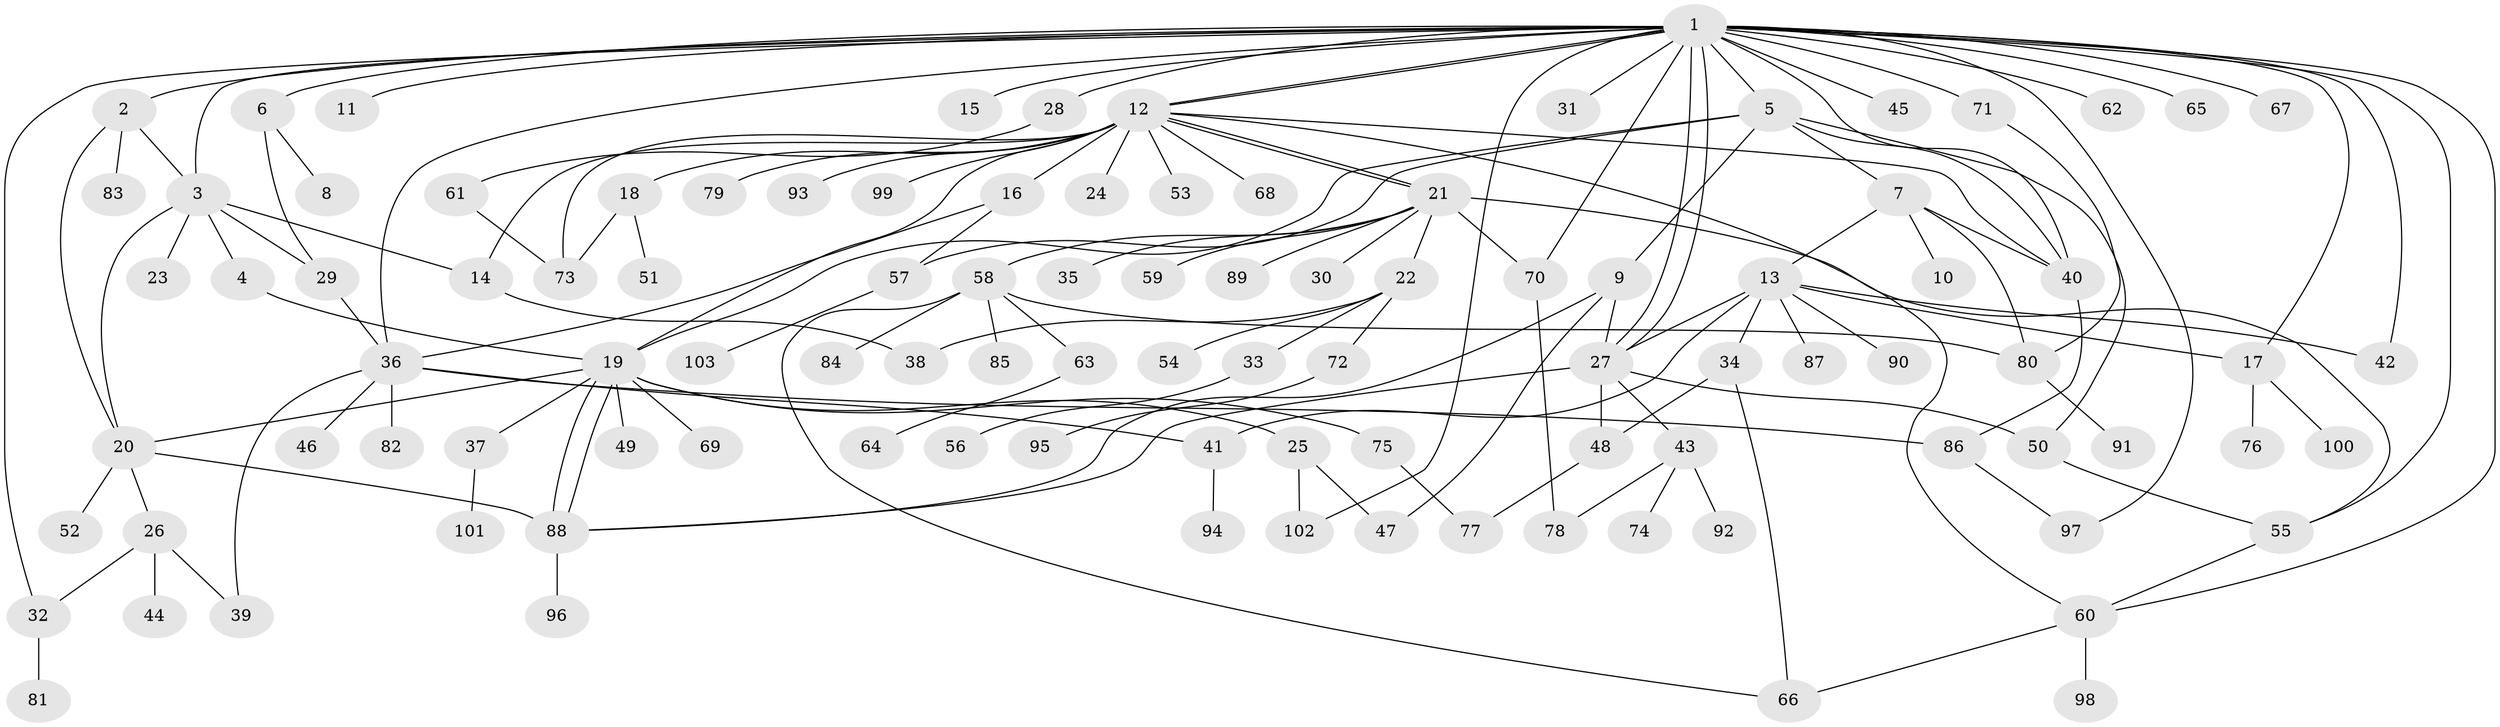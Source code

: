 // coarse degree distribution, {21: 0.03333333333333333, 4: 0.06666666666666667, 7: 0.03333333333333333, 8: 0.03333333333333333, 3: 0.16666666666666666, 11: 0.03333333333333333, 1: 0.43333333333333335, 14: 0.03333333333333333, 6: 0.03333333333333333, 2: 0.1, 5: 0.03333333333333333}
// Generated by graph-tools (version 1.1) at 2025/18/03/04/25 18:18:13]
// undirected, 103 vertices, 149 edges
graph export_dot {
graph [start="1"]
  node [color=gray90,style=filled];
  1;
  2;
  3;
  4;
  5;
  6;
  7;
  8;
  9;
  10;
  11;
  12;
  13;
  14;
  15;
  16;
  17;
  18;
  19;
  20;
  21;
  22;
  23;
  24;
  25;
  26;
  27;
  28;
  29;
  30;
  31;
  32;
  33;
  34;
  35;
  36;
  37;
  38;
  39;
  40;
  41;
  42;
  43;
  44;
  45;
  46;
  47;
  48;
  49;
  50;
  51;
  52;
  53;
  54;
  55;
  56;
  57;
  58;
  59;
  60;
  61;
  62;
  63;
  64;
  65;
  66;
  67;
  68;
  69;
  70;
  71;
  72;
  73;
  74;
  75;
  76;
  77;
  78;
  79;
  80;
  81;
  82;
  83;
  84;
  85;
  86;
  87;
  88;
  89;
  90;
  91;
  92;
  93;
  94;
  95;
  96;
  97;
  98;
  99;
  100;
  101;
  102;
  103;
  1 -- 2;
  1 -- 3;
  1 -- 5;
  1 -- 6;
  1 -- 11;
  1 -- 12;
  1 -- 12;
  1 -- 15;
  1 -- 17;
  1 -- 27;
  1 -- 27;
  1 -- 28;
  1 -- 31;
  1 -- 32;
  1 -- 36;
  1 -- 40;
  1 -- 42;
  1 -- 45;
  1 -- 55;
  1 -- 60;
  1 -- 62;
  1 -- 65;
  1 -- 67;
  1 -- 70;
  1 -- 71;
  1 -- 97;
  1 -- 102;
  2 -- 3;
  2 -- 20;
  2 -- 83;
  3 -- 4;
  3 -- 14;
  3 -- 20;
  3 -- 23;
  3 -- 29;
  4 -- 19;
  5 -- 7;
  5 -- 9;
  5 -- 19;
  5 -- 40;
  5 -- 50;
  5 -- 57;
  6 -- 8;
  6 -- 29;
  7 -- 10;
  7 -- 13;
  7 -- 40;
  7 -- 80;
  9 -- 27;
  9 -- 47;
  9 -- 88;
  12 -- 14;
  12 -- 16;
  12 -- 18;
  12 -- 19;
  12 -- 21;
  12 -- 21;
  12 -- 24;
  12 -- 40;
  12 -- 53;
  12 -- 60;
  12 -- 68;
  12 -- 73;
  12 -- 79;
  12 -- 93;
  12 -- 99;
  13 -- 17;
  13 -- 27;
  13 -- 34;
  13 -- 41;
  13 -- 42;
  13 -- 87;
  13 -- 90;
  14 -- 38;
  16 -- 36;
  16 -- 57;
  17 -- 76;
  17 -- 100;
  18 -- 51;
  18 -- 73;
  19 -- 20;
  19 -- 25;
  19 -- 37;
  19 -- 49;
  19 -- 69;
  19 -- 75;
  19 -- 88;
  19 -- 88;
  20 -- 26;
  20 -- 52;
  20 -- 88;
  21 -- 22;
  21 -- 30;
  21 -- 35;
  21 -- 55;
  21 -- 58;
  21 -- 59;
  21 -- 70;
  21 -- 89;
  22 -- 33;
  22 -- 38;
  22 -- 54;
  22 -- 72;
  25 -- 47;
  25 -- 102;
  26 -- 32;
  26 -- 39;
  26 -- 44;
  27 -- 43;
  27 -- 48;
  27 -- 50;
  27 -- 88;
  28 -- 61;
  29 -- 36;
  32 -- 81;
  33 -- 56;
  34 -- 48;
  34 -- 66;
  36 -- 39;
  36 -- 41;
  36 -- 46;
  36 -- 82;
  36 -- 86;
  37 -- 101;
  40 -- 86;
  41 -- 94;
  43 -- 74;
  43 -- 78;
  43 -- 92;
  48 -- 77;
  50 -- 55;
  55 -- 60;
  57 -- 103;
  58 -- 63;
  58 -- 66;
  58 -- 80;
  58 -- 84;
  58 -- 85;
  60 -- 66;
  60 -- 98;
  61 -- 73;
  63 -- 64;
  70 -- 78;
  71 -- 80;
  72 -- 95;
  75 -- 77;
  80 -- 91;
  86 -- 97;
  88 -- 96;
}
